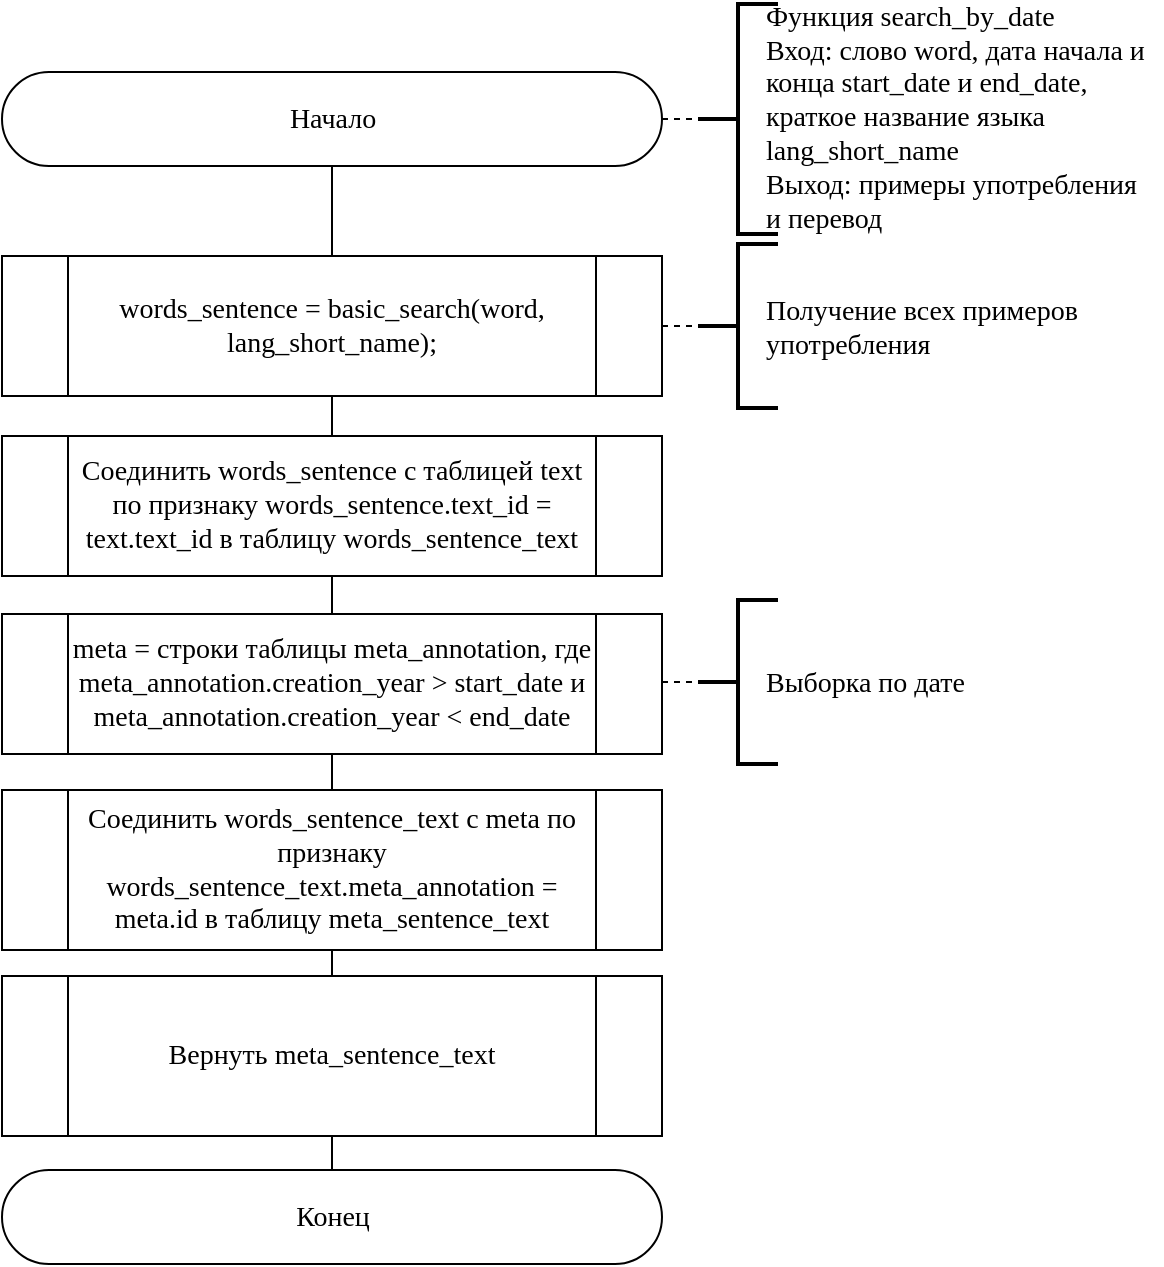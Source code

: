 <mxfile version="20.8.16" type="device"><diagram id="C5RBs43oDa-KdzZeNtuy" name="Page-1"><mxGraphModel dx="1219" dy="722" grid="1" gridSize="10" guides="1" tooltips="1" connect="1" arrows="1" fold="1" page="1" pageScale="1" pageWidth="600" pageHeight="640" math="0" shadow="0"><root><mxCell id="WIyWlLk6GJQsqaUBKTNV-0"/><mxCell id="WIyWlLk6GJQsqaUBKTNV-1" parent="WIyWlLk6GJQsqaUBKTNV-0"/><mxCell id="dCSs5ZLkzxHI0vqwsW0G-0" value="&lt;font face=&quot;Times New Roman&quot; style=&quot;font-size: 14px;&quot;&gt;Начало&lt;/font&gt;" style="html=1;dashed=0;whitespace=wrap;shape=mxgraph.dfd.start" parent="WIyWlLk6GJQsqaUBKTNV-1" vertex="1"><mxGeometry x="20" y="39" width="330" height="47" as="geometry"/></mxCell><mxCell id="dCSs5ZLkzxHI0vqwsW0G-2" value="" style="strokeWidth=2;html=1;shape=mxgraph.flowchart.annotation_2;align=left;labelPosition=right;pointerEvents=1;fontFamily=Times New Roman;fontSize=14;" parent="WIyWlLk6GJQsqaUBKTNV-1" vertex="1"><mxGeometry x="368" y="5" width="40" height="115" as="geometry"/></mxCell><mxCell id="dCSs5ZLkzxHI0vqwsW0G-3" value="" style="endArrow=none;dashed=1;html=1;rounded=0;fontFamily=Times New Roman;fontSize=14;exitX=1;exitY=0.5;exitDx=0;exitDy=0;exitPerimeter=0;entryX=0;entryY=0.5;entryDx=0;entryDy=0;entryPerimeter=0;" parent="WIyWlLk6GJQsqaUBKTNV-1" source="dCSs5ZLkzxHI0vqwsW0G-0" target="dCSs5ZLkzxHI0vqwsW0G-2" edge="1"><mxGeometry width="50" height="50" relative="1" as="geometry"><mxPoint x="359" y="76" as="sourcePoint"/><mxPoint x="369.36" y="75.615" as="targetPoint"/></mxGeometry></mxCell><mxCell id="dCSs5ZLkzxHI0vqwsW0G-4" value="Функция search_by_date&lt;br&gt;Вход: слово word, дата начала и конца start_date и end_date,&lt;br&gt;краткое название языка lang_short_name&lt;br&gt;Выход: примеры употребления&amp;nbsp;&lt;br&gt;и перевод" style="text;html=1;strokeColor=none;fillColor=none;align=left;verticalAlign=middle;whiteSpace=wrap;rounded=0;fontSize=14;fontFamily=Times New Roman;" parent="WIyWlLk6GJQsqaUBKTNV-1" vertex="1"><mxGeometry x="400" y="12" width="200" height="100" as="geometry"/></mxCell><mxCell id="dCSs5ZLkzxHI0vqwsW0G-5" value="" style="endArrow=none;html=1;rounded=0;fontFamily=Times New Roman;fontSize=14;entryX=0.5;entryY=0.5;entryDx=0;entryDy=23.5;entryPerimeter=0;exitX=0.5;exitY=0;exitDx=0;exitDy=0;" parent="WIyWlLk6GJQsqaUBKTNV-1" target="dCSs5ZLkzxHI0vqwsW0G-0" edge="1"><mxGeometry width="50" height="50" relative="1" as="geometry"><mxPoint x="185" y="131" as="sourcePoint"/><mxPoint x="223" y="161" as="targetPoint"/></mxGeometry></mxCell><mxCell id="dCSs5ZLkzxHI0vqwsW0G-7" value="words_sentence = basic_search(word,&lt;br&gt;lang_short_name);" style="shape=process;whiteSpace=wrap;html=1;backgroundOutline=1;fontFamily=Times New Roman;fontSize=14;" parent="WIyWlLk6GJQsqaUBKTNV-1" vertex="1"><mxGeometry x="20" y="131" width="330" height="70" as="geometry"/></mxCell><mxCell id="dCSs5ZLkzxHI0vqwsW0G-8" value="Соединить words_sentence с таблицей text по признаку words_sentence.text_id = text.text_id в таблицу words_sentence_text" style="shape=process;whiteSpace=wrap;html=1;backgroundOutline=1;fontFamily=Times New Roman;fontSize=14;" parent="WIyWlLk6GJQsqaUBKTNV-1" vertex="1"><mxGeometry x="20" y="221" width="330" height="70" as="geometry"/></mxCell><mxCell id="dCSs5ZLkzxHI0vqwsW0G-9" value="" style="endArrow=none;html=1;rounded=0;fontFamily=Times New Roman;fontSize=14;exitX=0.5;exitY=0;exitDx=0;exitDy=0;entryX=0.5;entryY=1;entryDx=0;entryDy=0;" parent="WIyWlLk6GJQsqaUBKTNV-1" source="dCSs5ZLkzxHI0vqwsW0G-8" target="dCSs5ZLkzxHI0vqwsW0G-7" edge="1"><mxGeometry width="50" height="50" relative="1" as="geometry"><mxPoint x="173" y="231" as="sourcePoint"/><mxPoint x="223" y="181" as="targetPoint"/></mxGeometry></mxCell><mxCell id="dCSs5ZLkzxHI0vqwsW0G-15" value="" style="endArrow=none;html=1;rounded=0;fontFamily=Times New Roman;fontSize=14;exitX=0.5;exitY=0;exitDx=0;exitDy=0;entryX=0.5;entryY=1;entryDx=0;entryDy=0;" parent="WIyWlLk6GJQsqaUBKTNV-1" source="vvVP9l_vTxtYH7QzyTid-4" target="dCSs5ZLkzxHI0vqwsW0G-8" edge="1"><mxGeometry width="50" height="50" relative="1" as="geometry"><mxPoint x="173.0" y="310" as="sourcePoint"/><mxPoint x="303" y="301" as="targetPoint"/></mxGeometry></mxCell><mxCell id="dCSs5ZLkzxHI0vqwsW0G-16" value="&lt;font face=&quot;Times New Roman&quot;&gt;&lt;span style=&quot;font-size: 14px;&quot;&gt;Конец&lt;/span&gt;&lt;/font&gt;" style="html=1;dashed=0;whitespace=wrap;shape=mxgraph.dfd.start" parent="WIyWlLk6GJQsqaUBKTNV-1" vertex="1"><mxGeometry x="20" y="588" width="330" height="47" as="geometry"/></mxCell><mxCell id="dCSs5ZLkzxHI0vqwsW0G-17" value="" style="endArrow=none;html=1;rounded=0;fontFamily=Times New Roman;fontSize=14;exitX=0.5;exitY=0.5;exitDx=0;exitDy=-23.5;exitPerimeter=0;entryX=0.5;entryY=1;entryDx=0;entryDy=0;" parent="WIyWlLk6GJQsqaUBKTNV-1" source="dCSs5ZLkzxHI0vqwsW0G-16" target="vvVP9l_vTxtYH7QzyTid-5" edge="1"><mxGeometry width="50" height="50" relative="1" as="geometry"><mxPoint x="203" y="351" as="sourcePoint"/><mxPoint x="173.0" y="481" as="targetPoint"/></mxGeometry></mxCell><mxCell id="vvVP9l_vTxtYH7QzyTid-0" value="" style="strokeWidth=2;html=1;shape=mxgraph.flowchart.annotation_2;align=left;labelPosition=right;pointerEvents=1;fontFamily=Times New Roman;fontSize=14;" parent="WIyWlLk6GJQsqaUBKTNV-1" vertex="1"><mxGeometry x="368" y="125" width="40" height="82" as="geometry"/></mxCell><mxCell id="vvVP9l_vTxtYH7QzyTid-1" value="" style="endArrow=none;dashed=1;html=1;rounded=0;fontFamily=Times New Roman;fontSize=14;exitX=1;exitY=0.5;exitDx=0;exitDy=0;entryX=0.034;entryY=0.501;entryDx=0;entryDy=0;entryPerimeter=0;" parent="WIyWlLk6GJQsqaUBKTNV-1" source="dCSs5ZLkzxHI0vqwsW0G-7" target="vvVP9l_vTxtYH7QzyTid-0" edge="1"><mxGeometry width="50" height="50" relative="1" as="geometry"><mxPoint x="359" y="166" as="sourcePoint"/><mxPoint x="448" y="205" as="targetPoint"/></mxGeometry></mxCell><mxCell id="vvVP9l_vTxtYH7QzyTid-2" value="Получение всех примеров употребления" style="text;html=1;strokeColor=none;fillColor=none;align=left;verticalAlign=middle;whiteSpace=wrap;rounded=0;fontSize=14;fontFamily=Times New Roman;" parent="WIyWlLk6GJQsqaUBKTNV-1" vertex="1"><mxGeometry x="400" y="117" width="200" height="100" as="geometry"/></mxCell><mxCell id="vvVP9l_vTxtYH7QzyTid-3" value="" style="endArrow=none;html=1;rounded=0;entryX=0.5;entryY=1;entryDx=0;entryDy=0;exitX=0.5;exitY=0;exitDx=0;exitDy=0;" parent="WIyWlLk6GJQsqaUBKTNV-1" source="vvVP9l_vTxtYH7QzyTid-5" target="vvVP9l_vTxtYH7QzyTid-4" edge="1"><mxGeometry width="50" height="50" relative="1" as="geometry"><mxPoint x="173" y="398" as="sourcePoint"/><mxPoint x="173.0" y="395" as="targetPoint"/></mxGeometry></mxCell><mxCell id="vvVP9l_vTxtYH7QzyTid-4" value="meta = строки таблицы meta_annotation, где meta_annotation.creation_year &amp;gt; start_date и meta_annotation.creation_year &amp;lt; end_date" style="shape=process;whiteSpace=wrap;html=1;backgroundOutline=1;fontFamily=Times New Roman;fontSize=14;" parent="WIyWlLk6GJQsqaUBKTNV-1" vertex="1"><mxGeometry x="20" y="310" width="330" height="70" as="geometry"/></mxCell><mxCell id="vvVP9l_vTxtYH7QzyTid-5" value="Соединить words_sentence_text с meta по признаку words_sentence_text.meta_annotation = meta.id в таблицу meta_sentence_text" style="shape=process;whiteSpace=wrap;html=1;backgroundOutline=1;fontFamily=Times New Roman;fontSize=14;" parent="WIyWlLk6GJQsqaUBKTNV-1" vertex="1"><mxGeometry x="20" y="398" width="330" height="80" as="geometry"/></mxCell><mxCell id="mrUqLye7tI7Ji39Ajf8R-0" value="" style="strokeWidth=2;html=1;shape=mxgraph.flowchart.annotation_2;align=left;labelPosition=right;pointerEvents=1;fontFamily=Times New Roman;fontSize=14;" parent="WIyWlLk6GJQsqaUBKTNV-1" vertex="1"><mxGeometry x="368" y="303" width="40" height="82" as="geometry"/></mxCell><mxCell id="mrUqLye7tI7Ji39Ajf8R-1" value="" style="endArrow=none;dashed=1;html=1;rounded=0;fontFamily=Times New Roman;fontSize=14;exitX=1;exitY=0.5;exitDx=0;exitDy=0;entryX=0.034;entryY=0.501;entryDx=0;entryDy=0;entryPerimeter=0;" parent="WIyWlLk6GJQsqaUBKTNV-1" target="mrUqLye7tI7Ji39Ajf8R-0" edge="1"><mxGeometry width="50" height="50" relative="1" as="geometry"><mxPoint x="350" y="344" as="sourcePoint"/><mxPoint x="448" y="383" as="targetPoint"/></mxGeometry></mxCell><mxCell id="mrUqLye7tI7Ji39Ajf8R-2" value="Выборка по дате" style="text;html=1;strokeColor=none;fillColor=none;align=left;verticalAlign=middle;whiteSpace=wrap;rounded=0;fontSize=14;fontFamily=Times New Roman;" parent="WIyWlLk6GJQsqaUBKTNV-1" vertex="1"><mxGeometry x="400" y="295" width="200" height="100" as="geometry"/></mxCell><mxCell id="s7jU1aLkn1JT0GgbgwsS-0" value="Вернуть meta_sentence_text" style="shape=process;whiteSpace=wrap;html=1;backgroundOutline=1;fontFamily=Times New Roman;fontSize=14;" parent="WIyWlLk6GJQsqaUBKTNV-1" vertex="1"><mxGeometry x="20" y="491" width="330" height="80" as="geometry"/></mxCell></root></mxGraphModel></diagram></mxfile>